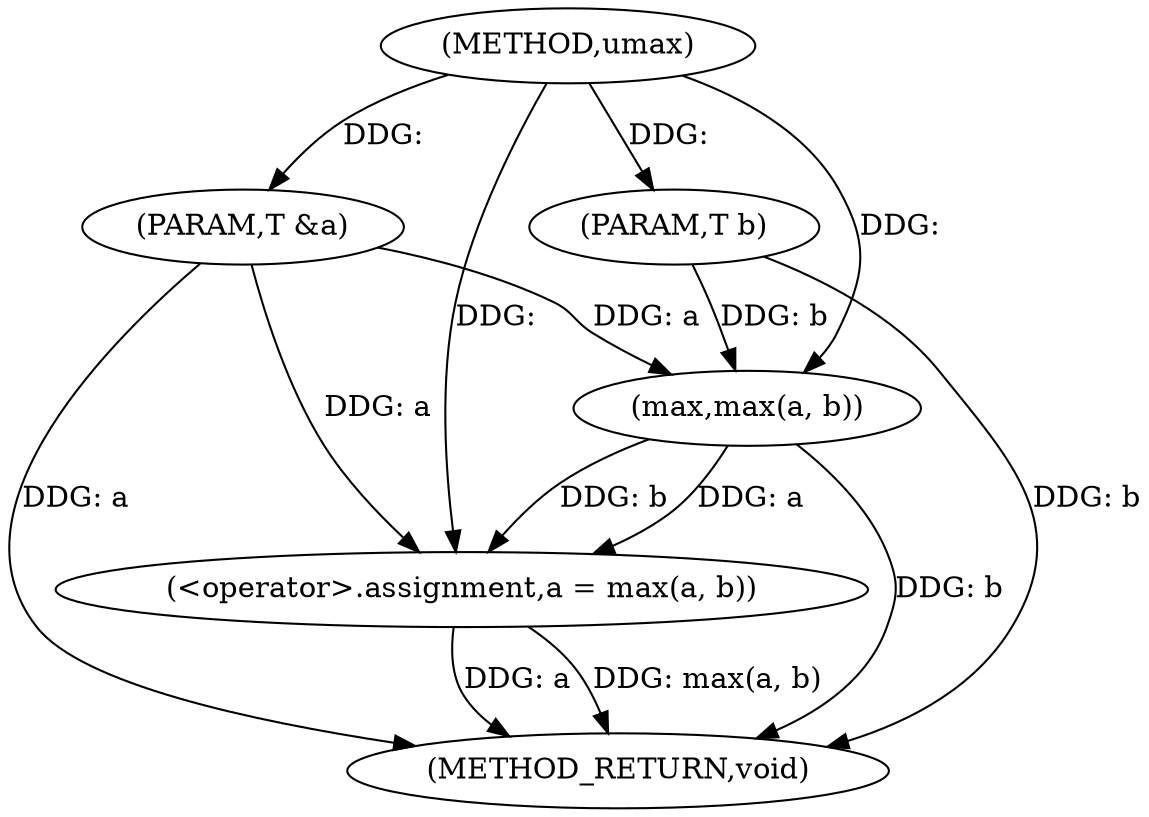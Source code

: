 digraph "umax" {  
"1000170" [label = "(METHOD,umax)" ]
"1000179" [label = "(METHOD_RETURN,void)" ]
"1000171" [label = "(PARAM,T &a)" ]
"1000172" [label = "(PARAM,T b)" ]
"1000174" [label = "(<operator>.assignment,a = max(a, b))" ]
"1000176" [label = "(max,max(a, b))" ]
  "1000171" -> "1000179"  [ label = "DDG: a"] 
  "1000172" -> "1000179"  [ label = "DDG: b"] 
  "1000174" -> "1000179"  [ label = "DDG: a"] 
  "1000176" -> "1000179"  [ label = "DDG: b"] 
  "1000174" -> "1000179"  [ label = "DDG: max(a, b)"] 
  "1000170" -> "1000171"  [ label = "DDG: "] 
  "1000170" -> "1000172"  [ label = "DDG: "] 
  "1000176" -> "1000174"  [ label = "DDG: b"] 
  "1000176" -> "1000174"  [ label = "DDG: a"] 
  "1000171" -> "1000174"  [ label = "DDG: a"] 
  "1000170" -> "1000174"  [ label = "DDG: "] 
  "1000171" -> "1000176"  [ label = "DDG: a"] 
  "1000170" -> "1000176"  [ label = "DDG: "] 
  "1000172" -> "1000176"  [ label = "DDG: b"] 
}
